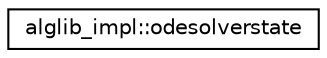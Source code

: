 digraph "Graphical Class Hierarchy"
{
  edge [fontname="Helvetica",fontsize="10",labelfontname="Helvetica",labelfontsize="10"];
  node [fontname="Helvetica",fontsize="10",shape=record];
  rankdir="LR";
  Node0 [label="alglib_impl::odesolverstate",height=0.2,width=0.4,color="black", fillcolor="white", style="filled",URL="$structalglib__impl_1_1odesolverstate.html"];
}
